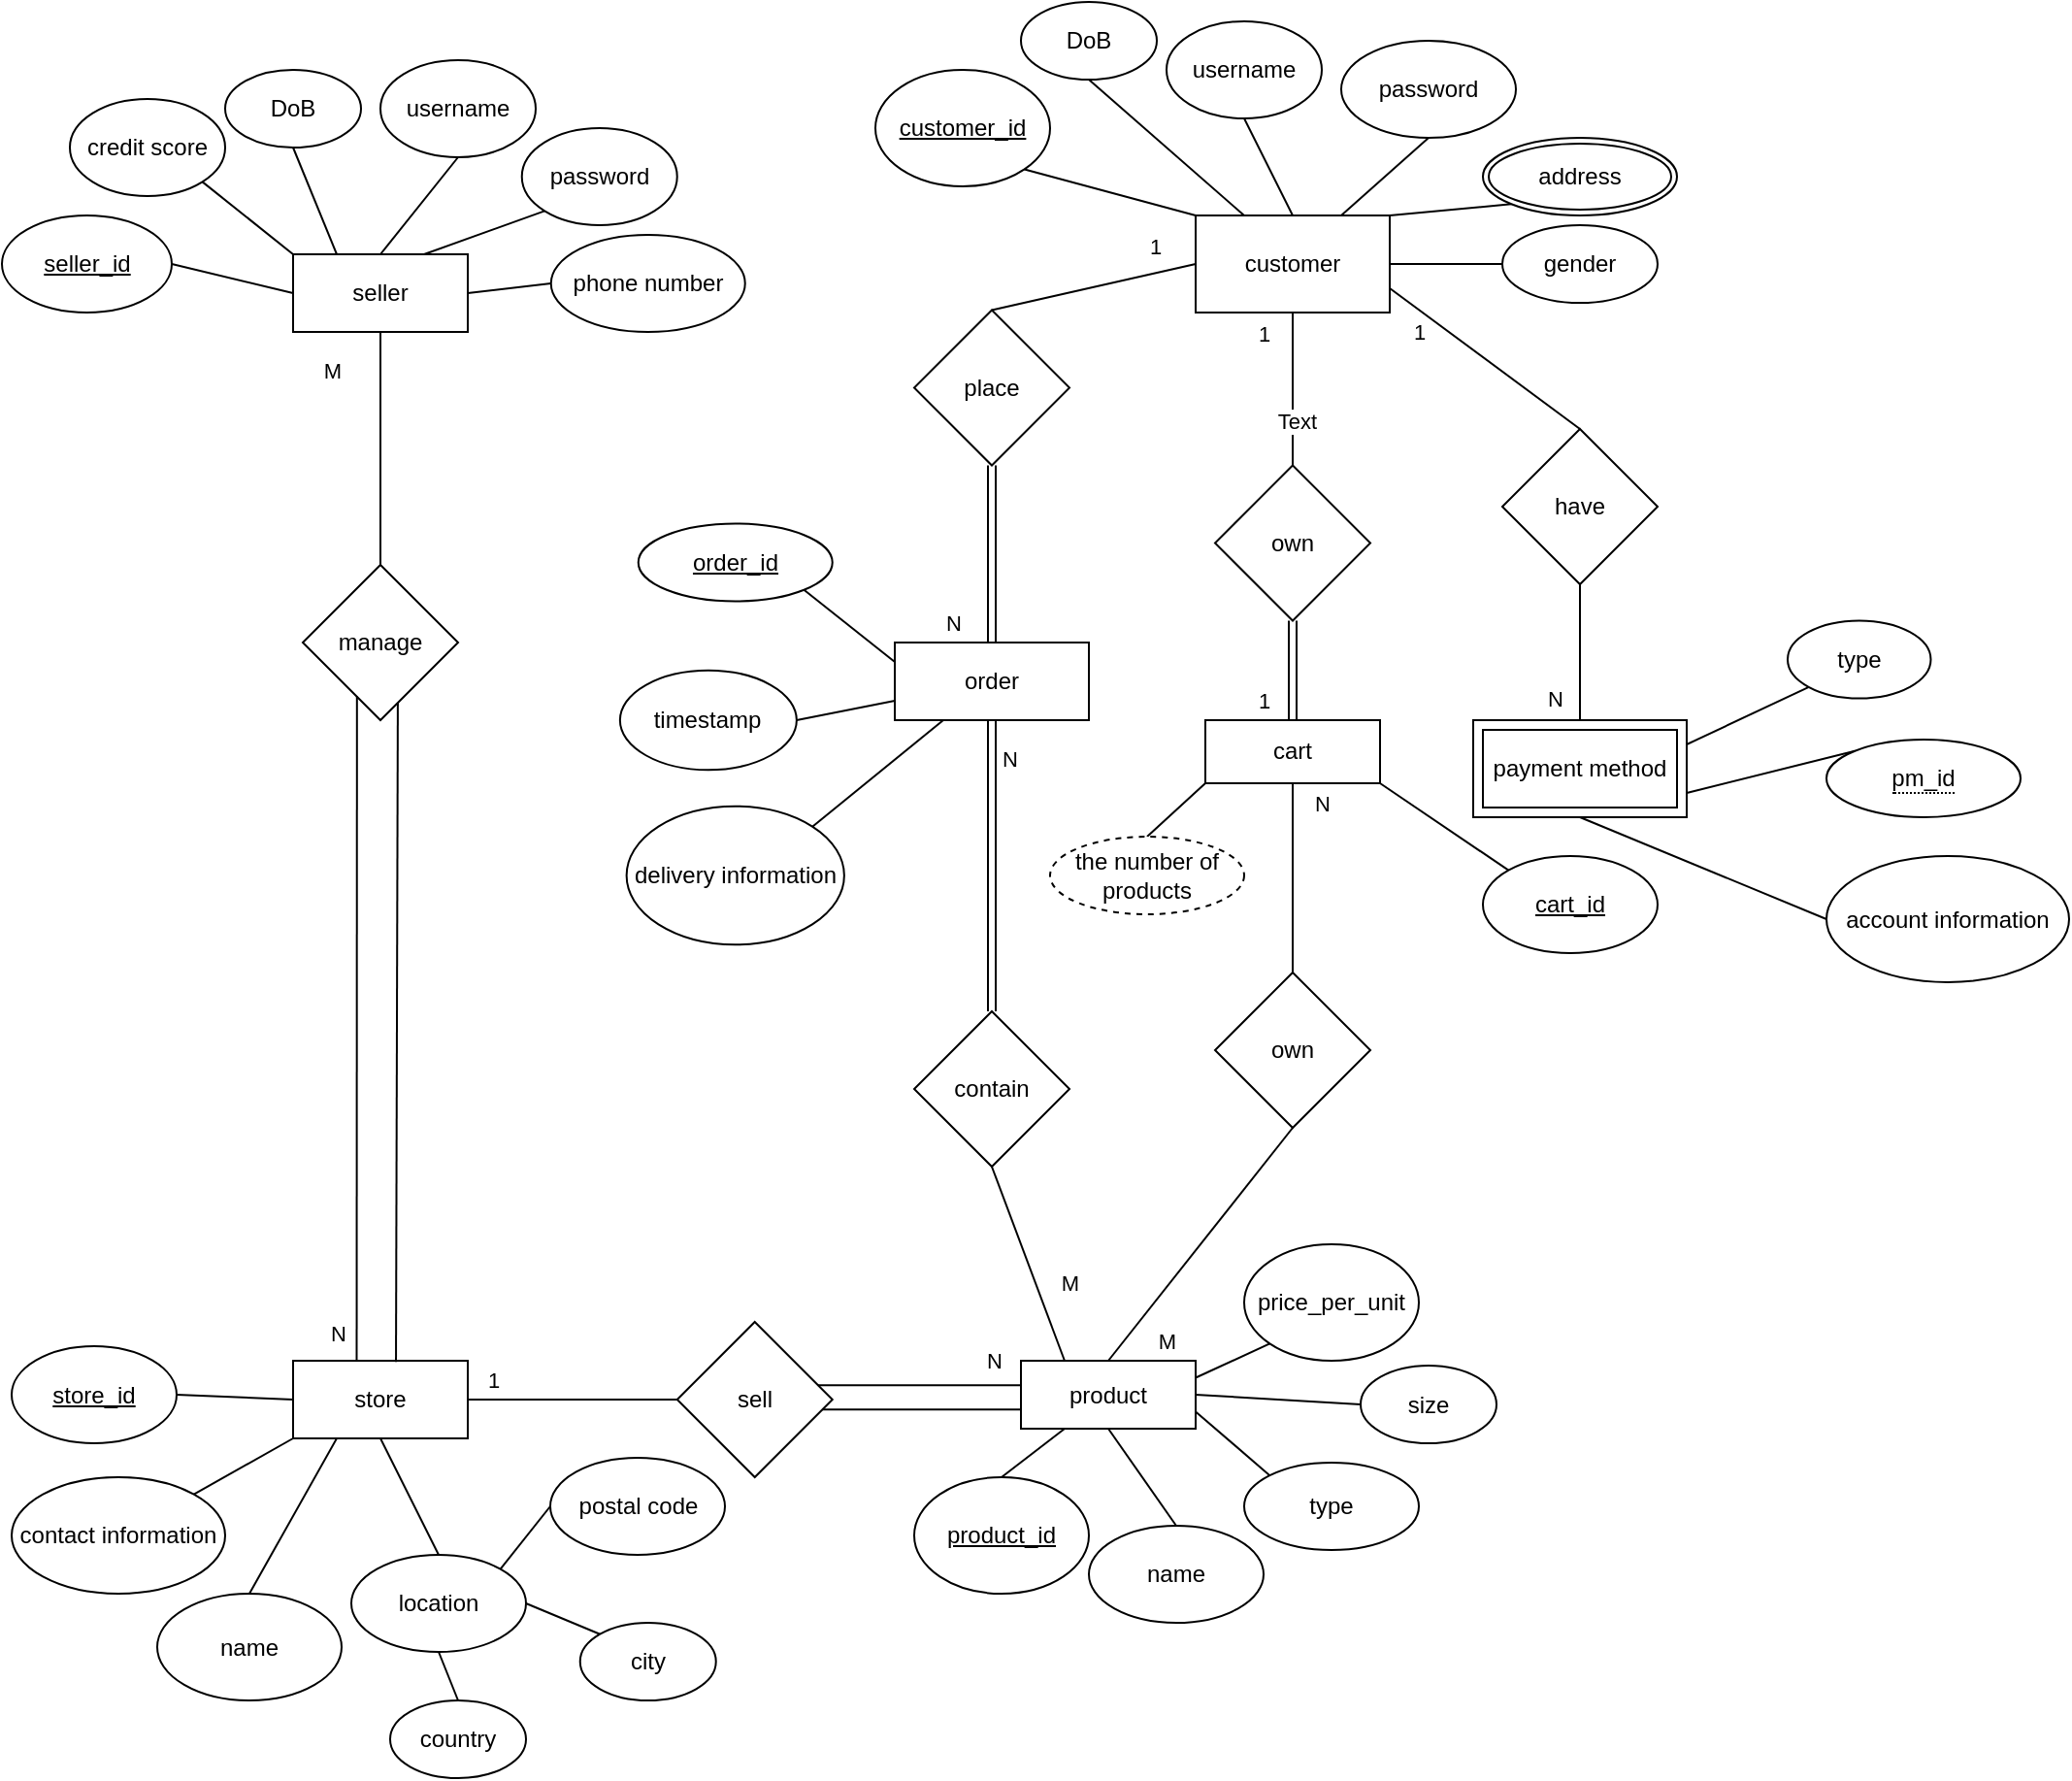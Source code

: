 <mxfile version="21.4.0" type="github">
  <diagram id="R2lEEEUBdFMjLlhIrx00" name="Page-1">
    <mxGraphModel dx="2899" dy="1126" grid="1" gridSize="10" guides="1" tooltips="1" connect="1" arrows="1" fold="1" page="1" pageScale="1" pageWidth="850" pageHeight="1100" math="0" shadow="0" extFonts="Permanent Marker^https://fonts.googleapis.com/css?family=Permanent+Marker">
      <root>
        <mxCell id="0" />
        <mxCell id="1" parent="0" />
        <mxCell id="WJ2xPbu4sK1mDt2JDDbc-1" value="seller" style="rounded=0;whiteSpace=wrap;html=1;" parent="1" vertex="1">
          <mxGeometry x="-180" y="170" width="90" height="40" as="geometry" />
        </mxCell>
        <mxCell id="WJ2xPbu4sK1mDt2JDDbc-2" value="username" style="ellipse;whiteSpace=wrap;html=1;" parent="1" vertex="1">
          <mxGeometry x="-135" y="70" width="80" height="50" as="geometry" />
        </mxCell>
        <mxCell id="WJ2xPbu4sK1mDt2JDDbc-3" value="password" style="ellipse;whiteSpace=wrap;html=1;" parent="1" vertex="1">
          <mxGeometry x="-62.13" y="105" width="80" height="50" as="geometry" />
        </mxCell>
        <mxCell id="WJ2xPbu4sK1mDt2JDDbc-4" value="DoB" style="ellipse;whiteSpace=wrap;html=1;" parent="1" vertex="1">
          <mxGeometry x="-215" y="75" width="70" height="40" as="geometry" />
        </mxCell>
        <mxCell id="WJ2xPbu4sK1mDt2JDDbc-5" value="phone number" style="ellipse;whiteSpace=wrap;html=1;" parent="1" vertex="1">
          <mxGeometry x="-47.13" y="160" width="100" height="50" as="geometry" />
        </mxCell>
        <mxCell id="WJ2xPbu4sK1mDt2JDDbc-6" value="credit score" style="ellipse;whiteSpace=wrap;html=1;" parent="1" vertex="1">
          <mxGeometry x="-295" y="90" width="80" height="50" as="geometry" />
        </mxCell>
        <mxCell id="WJ2xPbu4sK1mDt2JDDbc-7" value="store" style="rounded=0;whiteSpace=wrap;html=1;" parent="1" vertex="1">
          <mxGeometry x="-180" y="740" width="90" height="40" as="geometry" />
        </mxCell>
        <mxCell id="WJ2xPbu4sK1mDt2JDDbc-8" value="&lt;u&gt;store_id&lt;/u&gt;" style="ellipse;whiteSpace=wrap;html=1;" parent="1" vertex="1">
          <mxGeometry x="-325" y="732.5" width="85" height="50" as="geometry" />
        </mxCell>
        <mxCell id="WJ2xPbu4sK1mDt2JDDbc-9" value="name" style="ellipse;whiteSpace=wrap;html=1;" parent="1" vertex="1">
          <mxGeometry x="-250" y="860" width="95" height="55" as="geometry" />
        </mxCell>
        <mxCell id="WJ2xPbu4sK1mDt2JDDbc-10" value="location" style="ellipse;whiteSpace=wrap;html=1;" parent="1" vertex="1">
          <mxGeometry x="-150" y="840" width="90" height="50" as="geometry" />
        </mxCell>
        <mxCell id="WJ2xPbu4sK1mDt2JDDbc-11" value="contact information" style="ellipse;whiteSpace=wrap;html=1;" parent="1" vertex="1">
          <mxGeometry x="-325" y="800" width="110" height="60" as="geometry" />
        </mxCell>
        <mxCell id="WJ2xPbu4sK1mDt2JDDbc-12" value="&lt;u&gt;seller_id&lt;/u&gt;" style="ellipse;whiteSpace=wrap;html=1;" parent="1" vertex="1">
          <mxGeometry x="-330" y="150" width="87.5" height="50" as="geometry" />
        </mxCell>
        <mxCell id="WJ2xPbu4sK1mDt2JDDbc-13" value="country" style="ellipse;whiteSpace=wrap;html=1;" parent="1" vertex="1">
          <mxGeometry x="-130" y="915" width="70" height="40" as="geometry" />
        </mxCell>
        <mxCell id="WJ2xPbu4sK1mDt2JDDbc-14" value="city" style="ellipse;whiteSpace=wrap;html=1;" parent="1" vertex="1">
          <mxGeometry x="-32.13" y="875" width="70" height="40" as="geometry" />
        </mxCell>
        <mxCell id="WJ2xPbu4sK1mDt2JDDbc-15" value="postal code" style="ellipse;whiteSpace=wrap;html=1;" parent="1" vertex="1">
          <mxGeometry x="-47.5" y="790" width="90" height="50" as="geometry" />
        </mxCell>
        <mxCell id="WJ2xPbu4sK1mDt2JDDbc-19" value="customer" style="rounded=0;whiteSpace=wrap;html=1;" parent="1" vertex="1">
          <mxGeometry x="285" y="150" width="100" height="50" as="geometry" />
        </mxCell>
        <mxCell id="WJ2xPbu4sK1mDt2JDDbc-20" value="&lt;u&gt;customer_id&lt;/u&gt;" style="ellipse;whiteSpace=wrap;html=1;" parent="1" vertex="1">
          <mxGeometry x="120" y="75" width="90" height="60" as="geometry" />
        </mxCell>
        <mxCell id="WJ2xPbu4sK1mDt2JDDbc-21" value="username" style="ellipse;whiteSpace=wrap;html=1;" parent="1" vertex="1">
          <mxGeometry x="270" y="50" width="80" height="50" as="geometry" />
        </mxCell>
        <mxCell id="WJ2xPbu4sK1mDt2JDDbc-22" value="password" style="ellipse;whiteSpace=wrap;html=1;" parent="1" vertex="1">
          <mxGeometry x="360" y="60" width="90" height="50" as="geometry" />
        </mxCell>
        <mxCell id="WJ2xPbu4sK1mDt2JDDbc-23" value="DoB" style="ellipse;whiteSpace=wrap;html=1;" parent="1" vertex="1">
          <mxGeometry x="195" y="40" width="70" height="40" as="geometry" />
        </mxCell>
        <mxCell id="WJ2xPbu4sK1mDt2JDDbc-24" value="gender" style="ellipse;whiteSpace=wrap;html=1;" parent="1" vertex="1">
          <mxGeometry x="443" y="155" width="80" height="40" as="geometry" />
        </mxCell>
        <mxCell id="WJ2xPbu4sK1mDt2JDDbc-26" value="product" style="rounded=0;whiteSpace=wrap;html=1;" parent="1" vertex="1">
          <mxGeometry x="195" y="740" width="90" height="35" as="geometry" />
        </mxCell>
        <mxCell id="WJ2xPbu4sK1mDt2JDDbc-27" value="&lt;u&gt;product_id&lt;/u&gt;" style="ellipse;whiteSpace=wrap;html=1;" parent="1" vertex="1">
          <mxGeometry x="140" y="800" width="90" height="60" as="geometry" />
        </mxCell>
        <mxCell id="WJ2xPbu4sK1mDt2JDDbc-28" value="name" style="ellipse;whiteSpace=wrap;html=1;" parent="1" vertex="1">
          <mxGeometry x="230" y="825" width="90" height="50" as="geometry" />
        </mxCell>
        <mxCell id="WJ2xPbu4sK1mDt2JDDbc-29" value="type" style="ellipse;whiteSpace=wrap;html=1;" parent="1" vertex="1">
          <mxGeometry x="310" y="792.5" width="90" height="45" as="geometry" />
        </mxCell>
        <mxCell id="WJ2xPbu4sK1mDt2JDDbc-30" value="size" style="ellipse;whiteSpace=wrap;html=1;" parent="1" vertex="1">
          <mxGeometry x="370" y="742.5" width="70" height="40" as="geometry" />
        </mxCell>
        <mxCell id="WJ2xPbu4sK1mDt2JDDbc-31" value="price_per_unit" style="ellipse;whiteSpace=wrap;html=1;" parent="1" vertex="1">
          <mxGeometry x="310" y="680" width="90" height="60" as="geometry" />
        </mxCell>
        <mxCell id="WJ2xPbu4sK1mDt2JDDbc-42" value="&lt;u&gt;cart_id&lt;/u&gt;" style="ellipse;whiteSpace=wrap;html=1;" parent="1" vertex="1">
          <mxGeometry x="433" y="480" width="90" height="50" as="geometry" />
        </mxCell>
        <mxCell id="WJ2xPbu4sK1mDt2JDDbc-50" value="" style="endArrow=none;html=1;rounded=0;entryX=0.5;entryY=1;entryDx=0;entryDy=0;" parent="1" target="WJ2xPbu4sK1mDt2JDDbc-1" edge="1">
          <mxGeometry width="50" height="50" relative="1" as="geometry">
            <mxPoint x="-135" y="330" as="sourcePoint" />
            <mxPoint x="-166" y="320" as="targetPoint" />
          </mxGeometry>
        </mxCell>
        <mxCell id="Rnro6K66ilcg0kyg5tMl-10" value="M" style="edgeLabel;html=1;align=center;verticalAlign=middle;resizable=0;points=[];" parent="WJ2xPbu4sK1mDt2JDDbc-50" vertex="1" connectable="0">
          <mxGeometry x="0.667" y="-3" relative="1" as="geometry">
            <mxPoint x="-28" as="offset" />
          </mxGeometry>
        </mxCell>
        <mxCell id="WJ2xPbu4sK1mDt2JDDbc-51" value="manage" style="rhombus;whiteSpace=wrap;html=1;" parent="1" vertex="1">
          <mxGeometry x="-175" y="330" width="80" height="80" as="geometry" />
        </mxCell>
        <mxCell id="WJ2xPbu4sK1mDt2JDDbc-52" value="" style="endArrow=none;html=1;rounded=0;exitX=0.364;exitY=-0.009;exitDx=0;exitDy=0;exitPerimeter=0;entryX=0.349;entryY=0.847;entryDx=0;entryDy=0;entryPerimeter=0;" parent="1" source="WJ2xPbu4sK1mDt2JDDbc-7" target="WJ2xPbu4sK1mDt2JDDbc-51" edge="1">
          <mxGeometry width="50" height="50" relative="1" as="geometry">
            <mxPoint x="-147.29" y="756.08" as="sourcePoint" />
            <mxPoint x="-147" y="400" as="targetPoint" />
          </mxGeometry>
        </mxCell>
        <mxCell id="WJ2xPbu4sK1mDt2JDDbc-55" value="N" style="edgeLabel;html=1;align=center;verticalAlign=middle;resizable=0;points=[];" parent="WJ2xPbu4sK1mDt2JDDbc-52" vertex="1" connectable="0">
          <mxGeometry x="-0.367" y="-1" relative="1" as="geometry">
            <mxPoint x="-11" y="94" as="offset" />
          </mxGeometry>
        </mxCell>
        <mxCell id="WJ2xPbu4sK1mDt2JDDbc-53" value="" style="endArrow=none;html=1;rounded=0;entryX=0.612;entryY=0.888;entryDx=0;entryDy=0;entryPerimeter=0;exitX=0.589;exitY=0.017;exitDx=0;exitDy=0;exitPerimeter=0;" parent="1" source="WJ2xPbu4sK1mDt2JDDbc-7" target="WJ2xPbu4sK1mDt2JDDbc-51" edge="1">
          <mxGeometry width="50" height="50" relative="1" as="geometry">
            <mxPoint x="160" y="730" as="sourcePoint" />
            <mxPoint x="210" y="680" as="targetPoint" />
          </mxGeometry>
        </mxCell>
        <mxCell id="WJ2xPbu4sK1mDt2JDDbc-57" value="sell" style="rhombus;whiteSpace=wrap;html=1;" parent="1" vertex="1">
          <mxGeometry x="17.87" y="720" width="80" height="80" as="geometry" />
        </mxCell>
        <mxCell id="WJ2xPbu4sK1mDt2JDDbc-59" value="" style="endArrow=none;html=1;rounded=0;entryX=0;entryY=0.5;entryDx=0;entryDy=0;exitX=1;exitY=0.5;exitDx=0;exitDy=0;" parent="1" source="WJ2xPbu4sK1mDt2JDDbc-7" target="WJ2xPbu4sK1mDt2JDDbc-57" edge="1">
          <mxGeometry width="50" height="50" relative="1" as="geometry">
            <mxPoint x="220" y="830" as="sourcePoint" />
            <mxPoint x="300" y="840" as="targetPoint" />
            <Array as="points" />
          </mxGeometry>
        </mxCell>
        <mxCell id="WJ2xPbu4sK1mDt2JDDbc-64" value="1" style="edgeLabel;html=1;align=center;verticalAlign=middle;resizable=0;points=[];" parent="WJ2xPbu4sK1mDt2JDDbc-59" vertex="1" connectable="0">
          <mxGeometry x="-0.784" y="-2" relative="1" as="geometry">
            <mxPoint x="1" y="-12" as="offset" />
          </mxGeometry>
        </mxCell>
        <mxCell id="WQUV_jJRk9BVvkySr6AF-2" value="place" style="rhombus;whiteSpace=wrap;html=1;" parent="1" vertex="1">
          <mxGeometry x="140" y="198.75" width="80" height="80" as="geometry" />
        </mxCell>
        <mxCell id="WQUV_jJRk9BVvkySr6AF-5" value="" style="endArrow=none;html=1;rounded=0;entryX=0;entryY=0.5;entryDx=0;entryDy=0;exitX=0.5;exitY=0;exitDx=0;exitDy=0;" parent="1" source="WQUV_jJRk9BVvkySr6AF-2" target="WJ2xPbu4sK1mDt2JDDbc-19" edge="1">
          <mxGeometry width="50" height="50" relative="1" as="geometry">
            <mxPoint x="95" y="260" as="sourcePoint" />
            <mxPoint x="145" y="210" as="targetPoint" />
          </mxGeometry>
        </mxCell>
        <mxCell id="WQUV_jJRk9BVvkySr6AF-8" value="1" style="edgeLabel;html=1;align=center;verticalAlign=middle;resizable=0;points=[];" parent="WQUV_jJRk9BVvkySr6AF-5" vertex="1" connectable="0">
          <mxGeometry x="0.76" y="-1" relative="1" as="geometry">
            <mxPoint x="-9" y="-13" as="offset" />
          </mxGeometry>
        </mxCell>
        <mxCell id="WQUV_jJRk9BVvkySr6AF-12" value="contain" style="rhombus;whiteSpace=wrap;html=1;" parent="1" vertex="1">
          <mxGeometry x="140" y="560" width="80" height="80" as="geometry" />
        </mxCell>
        <mxCell id="WQUV_jJRk9BVvkySr6AF-13" value="" style="endArrow=none;html=1;rounded=0;exitX=0.5;exitY=0;exitDx=0;exitDy=0;entryX=0.5;entryY=1;entryDx=0;entryDy=0;shape=link;" parent="1" source="WQUV_jJRk9BVvkySr6AF-12" target="Rnro6K66ilcg0kyg5tMl-9" edge="1">
          <mxGeometry width="50" height="50" relative="1" as="geometry">
            <mxPoint x="500" y="520" as="sourcePoint" />
            <mxPoint x="95" y="410" as="targetPoint" />
          </mxGeometry>
        </mxCell>
        <mxCell id="Rnro6K66ilcg0kyg5tMl-12" value="N" style="edgeLabel;html=1;align=center;verticalAlign=middle;resizable=0;points=[];" parent="WQUV_jJRk9BVvkySr6AF-13" vertex="1" connectable="0">
          <mxGeometry x="0.526" y="3" relative="1" as="geometry">
            <mxPoint x="12" y="-16" as="offset" />
          </mxGeometry>
        </mxCell>
        <mxCell id="WQUV_jJRk9BVvkySr6AF-15" value="" style="endArrow=none;html=1;rounded=0;exitX=0.25;exitY=0;exitDx=0;exitDy=0;entryX=0.5;entryY=1;entryDx=0;entryDy=0;" parent="1" source="WJ2xPbu4sK1mDt2JDDbc-26" target="WQUV_jJRk9BVvkySr6AF-12" edge="1">
          <mxGeometry width="50" height="50" relative="1" as="geometry">
            <mxPoint x="590" y="730" as="sourcePoint" />
            <mxPoint x="610" y="600" as="targetPoint" />
          </mxGeometry>
        </mxCell>
        <mxCell id="WQUV_jJRk9BVvkySr6AF-20" value="M" style="edgeLabel;html=1;align=center;verticalAlign=middle;resizable=0;points=[];" parent="WQUV_jJRk9BVvkySr6AF-15" vertex="1" connectable="0">
          <mxGeometry x="-0.18" y="1" relative="1" as="geometry">
            <mxPoint x="19" y="1" as="offset" />
          </mxGeometry>
        </mxCell>
        <mxCell id="WQUV_jJRk9BVvkySr6AF-21" value="" style="endArrow=none;html=1;rounded=0;entryX=0.002;entryY=0.36;entryDx=0;entryDy=0;entryPerimeter=0;exitX=0.907;exitY=0.408;exitDx=0;exitDy=0;exitPerimeter=0;" parent="1" source="WJ2xPbu4sK1mDt2JDDbc-57" target="WJ2xPbu4sK1mDt2JDDbc-26" edge="1">
          <mxGeometry width="50" height="50" relative="1" as="geometry">
            <mxPoint x="80" y="810" as="sourcePoint" />
            <mxPoint x="130" y="760" as="targetPoint" />
          </mxGeometry>
        </mxCell>
        <mxCell id="WQUV_jJRk9BVvkySr6AF-25" value="N" style="edgeLabel;html=1;align=center;verticalAlign=middle;resizable=0;points=[];" parent="WQUV_jJRk9BVvkySr6AF-21" vertex="1" connectable="0">
          <mxGeometry x="0.249" y="-1" relative="1" as="geometry">
            <mxPoint x="25" y="-14" as="offset" />
          </mxGeometry>
        </mxCell>
        <mxCell id="WQUV_jJRk9BVvkySr6AF-22" value="" style="endArrow=none;html=1;rounded=0;exitX=0.933;exitY=0.564;exitDx=0;exitDy=0;exitPerimeter=0;entryX=0;entryY=0.718;entryDx=0;entryDy=0;entryPerimeter=0;" parent="1" source="WJ2xPbu4sK1mDt2JDDbc-57" target="WJ2xPbu4sK1mDt2JDDbc-26" edge="1">
          <mxGeometry width="50" height="50" relative="1" as="geometry">
            <mxPoint x="95" y="815" as="sourcePoint" />
            <mxPoint x="145" y="765" as="targetPoint" />
          </mxGeometry>
        </mxCell>
        <mxCell id="WQUV_jJRk9BVvkySr6AF-27" value="cart" style="rounded=0;whiteSpace=wrap;html=1;" parent="1" vertex="1">
          <mxGeometry x="290" y="410" width="90" height="32.5" as="geometry" />
        </mxCell>
        <mxCell id="WQUV_jJRk9BVvkySr6AF-29" value="timestamp" style="ellipse;whiteSpace=wrap;html=1;" parent="1" vertex="1">
          <mxGeometry x="-11.57" y="384.38" width="91" height="51.25" as="geometry" />
        </mxCell>
        <mxCell id="WQUV_jJRk9BVvkySr6AF-30" value="delivery information" style="ellipse;whiteSpace=wrap;html=1;" parent="1" vertex="1">
          <mxGeometry x="-8.19" y="454.38" width="112.13" height="71.25" as="geometry" />
        </mxCell>
        <mxCell id="Rnro6K66ilcg0kyg5tMl-7" style="rounded=0;orthogonalLoop=1;jettySize=auto;html=1;exitX=0;exitY=0;exitDx=0;exitDy=0;entryX=1;entryY=0.75;entryDx=0;entryDy=0;endArrow=none;endFill=0;" parent="1" source="Rnro6K66ilcg0kyg5tMl-14" target="Rnro6K66ilcg0kyg5tMl-4" edge="1">
          <mxGeometry relative="1" as="geometry">
            <mxPoint x="670" y="415" as="sourcePoint" />
          </mxGeometry>
        </mxCell>
        <mxCell id="Rnro6K66ilcg0kyg5tMl-6" style="rounded=0;orthogonalLoop=1;jettySize=auto;html=1;exitX=0;exitY=1;exitDx=0;exitDy=0;entryX=1;entryY=0.25;entryDx=0;entryDy=0;endArrow=none;endFill=0;" parent="1" source="WQUV_jJRk9BVvkySr6AF-33" target="Rnro6K66ilcg0kyg5tMl-4" edge="1">
          <mxGeometry relative="1" as="geometry" />
        </mxCell>
        <mxCell id="WQUV_jJRk9BVvkySr6AF-33" value="type" style="ellipse;whiteSpace=wrap;html=1;" parent="1" vertex="1">
          <mxGeometry x="590" y="358.75" width="73.75" height="40" as="geometry" />
        </mxCell>
        <mxCell id="Rnro6K66ilcg0kyg5tMl-8" style="rounded=0;orthogonalLoop=1;jettySize=auto;html=1;exitX=0;exitY=0.5;exitDx=0;exitDy=0;entryX=0.5;entryY=1;entryDx=0;entryDy=0;endArrow=none;endFill=0;" parent="1" source="WQUV_jJRk9BVvkySr6AF-34" target="Rnro6K66ilcg0kyg5tMl-4" edge="1">
          <mxGeometry relative="1" as="geometry" />
        </mxCell>
        <mxCell id="WQUV_jJRk9BVvkySr6AF-34" value="account information" style="ellipse;whiteSpace=wrap;html=1;" parent="1" vertex="1">
          <mxGeometry x="610" y="480" width="125" height="65" as="geometry" />
        </mxCell>
        <mxCell id="MVyrkAY_kRSAaZsqwKwr-5" style="edgeStyle=orthogonalEdgeStyle;rounded=0;orthogonalLoop=1;jettySize=auto;html=1;exitX=0.5;exitY=1;exitDx=0;exitDy=0;shape=link;" parent="1" source="WQUV_jJRk9BVvkySr6AF-35" target="WQUV_jJRk9BVvkySr6AF-27" edge="1">
          <mxGeometry relative="1" as="geometry" />
        </mxCell>
        <mxCell id="2hrfLFCoEDsDU2kJACRg-3" value="1" style="edgeLabel;html=1;align=center;verticalAlign=middle;resizable=0;points=[];" vertex="1" connectable="0" parent="MVyrkAY_kRSAaZsqwKwr-5">
          <mxGeometry x="0.466" y="2" relative="1" as="geometry">
            <mxPoint x="-17" y="3" as="offset" />
          </mxGeometry>
        </mxCell>
        <mxCell id="WQUV_jJRk9BVvkySr6AF-35" value="own" style="rhombus;whiteSpace=wrap;html=1;" parent="1" vertex="1">
          <mxGeometry x="295" y="278.75" width="80" height="80" as="geometry" />
        </mxCell>
        <mxCell id="WQUV_jJRk9BVvkySr6AF-36" value="" style="endArrow=none;html=1;rounded=0;entryX=0.5;entryY=1;entryDx=0;entryDy=0;exitX=0.5;exitY=0;exitDx=0;exitDy=0;" parent="1" source="WQUV_jJRk9BVvkySr6AF-35" target="WJ2xPbu4sK1mDt2JDDbc-19" edge="1">
          <mxGeometry width="50" height="50" relative="1" as="geometry">
            <mxPoint x="200" y="320" as="sourcePoint" />
            <mxPoint x="250" y="270" as="targetPoint" />
          </mxGeometry>
        </mxCell>
        <mxCell id="WQUV_jJRk9BVvkySr6AF-40" value="1&lt;br&gt;" style="edgeLabel;html=1;align=center;verticalAlign=middle;resizable=0;points=[];" parent="WQUV_jJRk9BVvkySr6AF-36" vertex="1" connectable="0">
          <mxGeometry x="0.358" relative="1" as="geometry">
            <mxPoint x="-15" y="-15" as="offset" />
          </mxGeometry>
        </mxCell>
        <mxCell id="2hrfLFCoEDsDU2kJACRg-1" value="Text" style="edgeLabel;html=1;align=center;verticalAlign=middle;resizable=0;points=[];" vertex="1" connectable="0" parent="WQUV_jJRk9BVvkySr6AF-36">
          <mxGeometry x="-0.422" y="-2" relative="1" as="geometry">
            <mxPoint as="offset" />
          </mxGeometry>
        </mxCell>
        <mxCell id="WQUV_jJRk9BVvkySr6AF-44" value="own" style="rhombus;whiteSpace=wrap;html=1;" parent="1" vertex="1">
          <mxGeometry x="295" y="540" width="80" height="80" as="geometry" />
        </mxCell>
        <mxCell id="WQUV_jJRk9BVvkySr6AF-45" value="" style="endArrow=none;html=1;rounded=0;entryX=0.5;entryY=1;entryDx=0;entryDy=0;exitX=0.5;exitY=0;exitDx=0;exitDy=0;" parent="1" source="WQUV_jJRk9BVvkySr6AF-44" target="WQUV_jJRk9BVvkySr6AF-27" edge="1">
          <mxGeometry width="50" height="50" relative="1" as="geometry">
            <mxPoint x="405" y="549.75" as="sourcePoint" />
            <mxPoint x="405" y="431" as="targetPoint" />
          </mxGeometry>
        </mxCell>
        <mxCell id="WQUV_jJRk9BVvkySr6AF-48" value="N" style="edgeLabel;html=1;align=center;verticalAlign=middle;resizable=0;points=[];" parent="WQUV_jJRk9BVvkySr6AF-45" vertex="1" connectable="0">
          <mxGeometry x="-0.389" relative="1" as="geometry">
            <mxPoint x="15" y="-57" as="offset" />
          </mxGeometry>
        </mxCell>
        <mxCell id="WQUV_jJRk9BVvkySr6AF-46" value="" style="endArrow=none;html=1;rounded=0;entryX=0.5;entryY=1;entryDx=0;entryDy=0;exitX=0.5;exitY=0;exitDx=0;exitDy=0;" parent="1" source="WJ2xPbu4sK1mDt2JDDbc-26" target="WQUV_jJRk9BVvkySr6AF-44" edge="1">
          <mxGeometry width="50" height="50" relative="1" as="geometry">
            <mxPoint x="260" y="700" as="sourcePoint" />
            <mxPoint x="310" y="650" as="targetPoint" />
          </mxGeometry>
        </mxCell>
        <mxCell id="WQUV_jJRk9BVvkySr6AF-47" value="M" style="edgeLabel;html=1;align=center;verticalAlign=middle;resizable=0;points=[];" parent="WQUV_jJRk9BVvkySr6AF-46" vertex="1" connectable="0">
          <mxGeometry x="0.764" relative="1" as="geometry">
            <mxPoint x="-54" y="96" as="offset" />
          </mxGeometry>
        </mxCell>
        <mxCell id="MVyrkAY_kRSAaZsqwKwr-6" style="edgeStyle=orthogonalEdgeStyle;rounded=0;orthogonalLoop=1;jettySize=auto;html=1;exitX=0.5;exitY=1;exitDx=0;exitDy=0;entryX=0.5;entryY=0;entryDx=0;entryDy=0;endArrow=none;endFill=0;" parent="1" source="WQUV_jJRk9BVvkySr6AF-50" target="Rnro6K66ilcg0kyg5tMl-4" edge="1">
          <mxGeometry relative="1" as="geometry" />
        </mxCell>
        <mxCell id="2hrfLFCoEDsDU2kJACRg-4" value="N" style="edgeLabel;html=1;align=center;verticalAlign=middle;resizable=0;points=[];" vertex="1" connectable="0" parent="MVyrkAY_kRSAaZsqwKwr-6">
          <mxGeometry x="0.569" relative="1" as="geometry">
            <mxPoint x="-13" y="4" as="offset" />
          </mxGeometry>
        </mxCell>
        <mxCell id="WQUV_jJRk9BVvkySr6AF-50" value="have" style="rhombus;whiteSpace=wrap;html=1;" parent="1" vertex="1">
          <mxGeometry x="443" y="260" width="80" height="80" as="geometry" />
        </mxCell>
        <mxCell id="WQUV_jJRk9BVvkySr6AF-51" value="" style="endArrow=none;html=1;rounded=0;entryX=1;entryY=0.75;entryDx=0;entryDy=0;exitX=0.5;exitY=0;exitDx=0;exitDy=0;" parent="1" source="WQUV_jJRk9BVvkySr6AF-50" target="WJ2xPbu4sK1mDt2JDDbc-19" edge="1">
          <mxGeometry width="50" height="50" relative="1" as="geometry">
            <mxPoint x="360" y="290" as="sourcePoint" />
            <mxPoint x="410" y="240" as="targetPoint" />
          </mxGeometry>
        </mxCell>
        <mxCell id="WQUV_jJRk9BVvkySr6AF-55" value="1" style="edgeLabel;html=1;align=center;verticalAlign=middle;resizable=0;points=[];" parent="WQUV_jJRk9BVvkySr6AF-51" vertex="1" connectable="0">
          <mxGeometry x="0.794" relative="1" as="geometry">
            <mxPoint x="5" y="15" as="offset" />
          </mxGeometry>
        </mxCell>
        <mxCell id="WQUV_jJRk9BVvkySr6AF-67" value="" style="endArrow=none;html=1;rounded=0;entryX=0;entryY=1;entryDx=0;entryDy=0;exitX=0.5;exitY=0;exitDx=0;exitDy=0;" parent="1" source="Rnro6K66ilcg0kyg5tMl-3" target="WQUV_jJRk9BVvkySr6AF-27" edge="1">
          <mxGeometry width="50" height="50" relative="1" as="geometry">
            <mxPoint x="350" y="472.5" as="sourcePoint" />
            <mxPoint x="290" y="450" as="targetPoint" />
          </mxGeometry>
        </mxCell>
        <mxCell id="WQUV_jJRk9BVvkySr6AF-68" value="" style="endArrow=none;html=1;rounded=0;entryX=1;entryY=1;entryDx=0;entryDy=0;exitX=0;exitY=0;exitDx=0;exitDy=0;" parent="1" source="WJ2xPbu4sK1mDt2JDDbc-42" target="WQUV_jJRk9BVvkySr6AF-27" edge="1">
          <mxGeometry width="50" height="50" relative="1" as="geometry">
            <mxPoint x="370" y="500" as="sourcePoint" />
            <mxPoint x="420" y="450" as="targetPoint" />
          </mxGeometry>
        </mxCell>
        <mxCell id="WQUV_jJRk9BVvkySr6AF-70" value="" style="endArrow=none;html=1;rounded=0;entryX=0;entryY=0.5;entryDx=0;entryDy=0;exitX=1;exitY=0.5;exitDx=0;exitDy=0;" parent="1" source="WJ2xPbu4sK1mDt2JDDbc-19" target="WJ2xPbu4sK1mDt2JDDbc-24" edge="1">
          <mxGeometry width="50" height="50" relative="1" as="geometry">
            <mxPoint x="320" y="220" as="sourcePoint" />
            <mxPoint x="370" y="170" as="targetPoint" />
          </mxGeometry>
        </mxCell>
        <mxCell id="WQUV_jJRk9BVvkySr6AF-71" value="" style="endArrow=none;html=1;rounded=0;entryX=0;entryY=1;entryDx=0;entryDy=0;exitX=1;exitY=0;exitDx=0;exitDy=0;" parent="1" source="WJ2xPbu4sK1mDt2JDDbc-19" target="Rnro6K66ilcg0kyg5tMl-1" edge="1">
          <mxGeometry width="50" height="50" relative="1" as="geometry">
            <mxPoint x="300" y="160" as="sourcePoint" />
            <mxPoint x="411.716" y="94.142" as="targetPoint" />
          </mxGeometry>
        </mxCell>
        <mxCell id="WQUV_jJRk9BVvkySr6AF-72" value="" style="endArrow=none;html=1;rounded=0;entryX=0.5;entryY=1;entryDx=0;entryDy=0;exitX=0.75;exitY=0;exitDx=0;exitDy=0;" parent="1" source="WJ2xPbu4sK1mDt2JDDbc-19" target="WJ2xPbu4sK1mDt2JDDbc-22" edge="1">
          <mxGeometry width="50" height="50" relative="1" as="geometry">
            <mxPoint x="240" y="160" as="sourcePoint" />
            <mxPoint x="290" y="110" as="targetPoint" />
          </mxGeometry>
        </mxCell>
        <mxCell id="WQUV_jJRk9BVvkySr6AF-73" value="" style="endArrow=none;html=1;rounded=0;entryX=0.5;entryY=1;entryDx=0;entryDy=0;exitX=0.5;exitY=0;exitDx=0;exitDy=0;" parent="1" source="WJ2xPbu4sK1mDt2JDDbc-19" target="WJ2xPbu4sK1mDt2JDDbc-21" edge="1">
          <mxGeometry width="50" height="50" relative="1" as="geometry">
            <mxPoint x="210" y="160" as="sourcePoint" />
            <mxPoint x="260" y="110" as="targetPoint" />
          </mxGeometry>
        </mxCell>
        <mxCell id="WQUV_jJRk9BVvkySr6AF-74" value="" style="endArrow=none;html=1;rounded=0;entryX=0.5;entryY=1;entryDx=0;entryDy=0;exitX=0.25;exitY=0;exitDx=0;exitDy=0;" parent="1" source="WJ2xPbu4sK1mDt2JDDbc-19" target="WJ2xPbu4sK1mDt2JDDbc-23" edge="1">
          <mxGeometry width="50" height="50" relative="1" as="geometry">
            <mxPoint x="140" y="150" as="sourcePoint" />
            <mxPoint x="190" y="100" as="targetPoint" />
          </mxGeometry>
        </mxCell>
        <mxCell id="WQUV_jJRk9BVvkySr6AF-75" value="" style="endArrow=none;html=1;rounded=0;entryX=1;entryY=1;entryDx=0;entryDy=0;exitX=0;exitY=0;exitDx=0;exitDy=0;" parent="1" source="WJ2xPbu4sK1mDt2JDDbc-19" target="WJ2xPbu4sK1mDt2JDDbc-20" edge="1">
          <mxGeometry width="50" height="50" relative="1" as="geometry">
            <mxPoint x="100" y="190" as="sourcePoint" />
            <mxPoint x="150" y="140" as="targetPoint" />
          </mxGeometry>
        </mxCell>
        <mxCell id="WQUV_jJRk9BVvkySr6AF-76" value="" style="endArrow=none;html=1;rounded=0;entryX=0;entryY=0.5;entryDx=0;entryDy=0;exitX=1;exitY=0.5;exitDx=0;exitDy=0;" parent="1" source="WJ2xPbu4sK1mDt2JDDbc-1" target="WJ2xPbu4sK1mDt2JDDbc-5" edge="1">
          <mxGeometry width="50" height="50" relative="1" as="geometry">
            <mxPoint x="-70" y="210" as="sourcePoint" />
            <mxPoint x="-20" y="160" as="targetPoint" />
          </mxGeometry>
        </mxCell>
        <mxCell id="WQUV_jJRk9BVvkySr6AF-77" value="" style="endArrow=none;html=1;rounded=0;entryX=0;entryY=1;entryDx=0;entryDy=0;exitX=0.75;exitY=0;exitDx=0;exitDy=0;" parent="1" source="WJ2xPbu4sK1mDt2JDDbc-1" target="WJ2xPbu4sK1mDt2JDDbc-3" edge="1">
          <mxGeometry width="50" height="50" relative="1" as="geometry">
            <mxPoint x="-130" y="150" as="sourcePoint" />
            <mxPoint x="-80" y="100" as="targetPoint" />
          </mxGeometry>
        </mxCell>
        <mxCell id="WQUV_jJRk9BVvkySr6AF-78" value="" style="endArrow=none;html=1;rounded=0;entryX=0.5;entryY=1;entryDx=0;entryDy=0;exitX=0.5;exitY=0;exitDx=0;exitDy=0;" parent="1" source="WJ2xPbu4sK1mDt2JDDbc-1" target="WJ2xPbu4sK1mDt2JDDbc-2" edge="1">
          <mxGeometry width="50" height="50" relative="1" as="geometry">
            <mxPoint x="-160" y="160" as="sourcePoint" />
            <mxPoint x="-110" y="110" as="targetPoint" />
          </mxGeometry>
        </mxCell>
        <mxCell id="WQUV_jJRk9BVvkySr6AF-79" value="" style="endArrow=none;html=1;rounded=0;entryX=0.5;entryY=1;entryDx=0;entryDy=0;exitX=0.25;exitY=0;exitDx=0;exitDy=0;" parent="1" source="WJ2xPbu4sK1mDt2JDDbc-1" target="WJ2xPbu4sK1mDt2JDDbc-4" edge="1">
          <mxGeometry width="50" height="50" relative="1" as="geometry">
            <mxPoint x="-210" y="160" as="sourcePoint" />
            <mxPoint x="-160" y="110" as="targetPoint" />
          </mxGeometry>
        </mxCell>
        <mxCell id="WQUV_jJRk9BVvkySr6AF-80" value="" style="endArrow=none;html=1;rounded=0;entryX=1;entryY=1;entryDx=0;entryDy=0;exitX=0;exitY=0;exitDx=0;exitDy=0;" parent="1" source="WJ2xPbu4sK1mDt2JDDbc-1" target="WJ2xPbu4sK1mDt2JDDbc-6" edge="1">
          <mxGeometry width="50" height="50" relative="1" as="geometry">
            <mxPoint x="-250" y="230" as="sourcePoint" />
            <mxPoint x="-200" y="180" as="targetPoint" />
          </mxGeometry>
        </mxCell>
        <mxCell id="WQUV_jJRk9BVvkySr6AF-81" value="" style="endArrow=none;html=1;rounded=0;entryX=0;entryY=0.5;entryDx=0;entryDy=0;exitX=1;exitY=0.5;exitDx=0;exitDy=0;" parent="1" source="WJ2xPbu4sK1mDt2JDDbc-12" target="WJ2xPbu4sK1mDt2JDDbc-1" edge="1">
          <mxGeometry width="50" height="50" relative="1" as="geometry">
            <mxPoint x="-280" y="280" as="sourcePoint" />
            <mxPoint x="-230" y="230" as="targetPoint" />
          </mxGeometry>
        </mxCell>
        <mxCell id="WQUV_jJRk9BVvkySr6AF-82" value="" style="endArrow=none;html=1;rounded=0;entryX=0;entryY=0.5;entryDx=0;entryDy=0;exitX=1;exitY=0.5;exitDx=0;exitDy=0;" parent="1" source="WJ2xPbu4sK1mDt2JDDbc-8" target="WJ2xPbu4sK1mDt2JDDbc-7" edge="1">
          <mxGeometry width="50" height="50" relative="1" as="geometry">
            <mxPoint x="-270" y="830" as="sourcePoint" />
            <mxPoint x="-220" y="780" as="targetPoint" />
          </mxGeometry>
        </mxCell>
        <mxCell id="WQUV_jJRk9BVvkySr6AF-83" value="" style="endArrow=none;html=1;rounded=0;entryX=0;entryY=1;entryDx=0;entryDy=0;exitX=1;exitY=0;exitDx=0;exitDy=0;" parent="1" source="WJ2xPbu4sK1mDt2JDDbc-11" target="WJ2xPbu4sK1mDt2JDDbc-7" edge="1">
          <mxGeometry width="50" height="50" relative="1" as="geometry">
            <mxPoint x="-220" y="850" as="sourcePoint" />
            <mxPoint x="-170" y="800" as="targetPoint" />
          </mxGeometry>
        </mxCell>
        <mxCell id="WQUV_jJRk9BVvkySr6AF-84" value="" style="endArrow=none;html=1;rounded=0;entryX=0.25;entryY=1;entryDx=0;entryDy=0;exitX=0.5;exitY=0;exitDx=0;exitDy=0;" parent="1" source="WJ2xPbu4sK1mDt2JDDbc-9" target="WJ2xPbu4sK1mDt2JDDbc-7" edge="1">
          <mxGeometry width="50" height="50" relative="1" as="geometry">
            <mxPoint x="-210" y="870" as="sourcePoint" />
            <mxPoint x="-190" y="830" as="targetPoint" />
          </mxGeometry>
        </mxCell>
        <mxCell id="WQUV_jJRk9BVvkySr6AF-85" value="" style="endArrow=none;html=1;rounded=0;entryX=0.5;entryY=1;entryDx=0;entryDy=0;exitX=0.5;exitY=0;exitDx=0;exitDy=0;" parent="1" source="WJ2xPbu4sK1mDt2JDDbc-10" target="WJ2xPbu4sK1mDt2JDDbc-7" edge="1">
          <mxGeometry width="50" height="50" relative="1" as="geometry">
            <mxPoint x="-190" y="880" as="sourcePoint" />
            <mxPoint x="-140" y="830" as="targetPoint" />
          </mxGeometry>
        </mxCell>
        <mxCell id="WQUV_jJRk9BVvkySr6AF-86" value="" style="endArrow=none;html=1;rounded=0;entryX=0;entryY=0.5;entryDx=0;entryDy=0;exitX=1;exitY=0;exitDx=0;exitDy=0;" parent="1" source="WJ2xPbu4sK1mDt2JDDbc-10" target="WJ2xPbu4sK1mDt2JDDbc-15" edge="1">
          <mxGeometry width="50" height="50" relative="1" as="geometry">
            <mxPoint x="-80" y="840" as="sourcePoint" />
            <mxPoint x="-30" y="790" as="targetPoint" />
          </mxGeometry>
        </mxCell>
        <mxCell id="WQUV_jJRk9BVvkySr6AF-87" value="" style="endArrow=none;html=1;rounded=0;entryX=0;entryY=0;entryDx=0;entryDy=0;exitX=1;exitY=0.5;exitDx=0;exitDy=0;" parent="1" source="WJ2xPbu4sK1mDt2JDDbc-10" target="WJ2xPbu4sK1mDt2JDDbc-14" edge="1">
          <mxGeometry width="50" height="50" relative="1" as="geometry">
            <mxPoint x="-80" y="910" as="sourcePoint" />
            <mxPoint x="-30" y="860" as="targetPoint" />
          </mxGeometry>
        </mxCell>
        <mxCell id="WQUV_jJRk9BVvkySr6AF-88" value="" style="endArrow=none;html=1;rounded=0;entryX=0.5;entryY=1;entryDx=0;entryDy=0;exitX=0.5;exitY=0;exitDx=0;exitDy=0;" parent="1" source="WJ2xPbu4sK1mDt2JDDbc-13" target="WJ2xPbu4sK1mDt2JDDbc-10" edge="1">
          <mxGeometry width="50" height="50" relative="1" as="geometry">
            <mxPoint x="-190" y="990" as="sourcePoint" />
            <mxPoint x="-140" y="940" as="targetPoint" />
          </mxGeometry>
        </mxCell>
        <mxCell id="WQUV_jJRk9BVvkySr6AF-89" value="" style="endArrow=none;html=1;rounded=0;entryX=0.25;entryY=1;entryDx=0;entryDy=0;exitX=0.5;exitY=0;exitDx=0;exitDy=0;" parent="1" source="WJ2xPbu4sK1mDt2JDDbc-27" target="WJ2xPbu4sK1mDt2JDDbc-26" edge="1">
          <mxGeometry width="50" height="50" relative="1" as="geometry">
            <mxPoint x="230" y="880" as="sourcePoint" />
            <mxPoint x="280" y="830" as="targetPoint" />
          </mxGeometry>
        </mxCell>
        <mxCell id="WQUV_jJRk9BVvkySr6AF-90" value="" style="endArrow=none;html=1;rounded=0;entryX=0.5;entryY=1;entryDx=0;entryDy=0;exitX=0.5;exitY=0;exitDx=0;exitDy=0;" parent="1" source="WJ2xPbu4sK1mDt2JDDbc-28" target="WJ2xPbu4sK1mDt2JDDbc-26" edge="1">
          <mxGeometry width="50" height="50" relative="1" as="geometry">
            <mxPoint x="320" y="860" as="sourcePoint" />
            <mxPoint x="370" y="810" as="targetPoint" />
          </mxGeometry>
        </mxCell>
        <mxCell id="WQUV_jJRk9BVvkySr6AF-91" value="" style="endArrow=none;html=1;rounded=0;entryX=0;entryY=0;entryDx=0;entryDy=0;exitX=1;exitY=0.75;exitDx=0;exitDy=0;" parent="1" source="WJ2xPbu4sK1mDt2JDDbc-26" target="WJ2xPbu4sK1mDt2JDDbc-29" edge="1">
          <mxGeometry width="50" height="50" relative="1" as="geometry">
            <mxPoint x="350" y="840" as="sourcePoint" />
            <mxPoint x="400" y="790" as="targetPoint" />
          </mxGeometry>
        </mxCell>
        <mxCell id="WQUV_jJRk9BVvkySr6AF-92" value="" style="endArrow=none;html=1;rounded=0;entryX=0;entryY=0.5;entryDx=0;entryDy=0;exitX=1;exitY=0.5;exitDx=0;exitDy=0;" parent="1" source="WJ2xPbu4sK1mDt2JDDbc-26" target="WJ2xPbu4sK1mDt2JDDbc-30" edge="1">
          <mxGeometry width="50" height="50" relative="1" as="geometry">
            <mxPoint x="370" y="830" as="sourcePoint" />
            <mxPoint x="420" y="780" as="targetPoint" />
          </mxGeometry>
        </mxCell>
        <mxCell id="WQUV_jJRk9BVvkySr6AF-93" value="" style="endArrow=none;html=1;rounded=0;entryX=0;entryY=1;entryDx=0;entryDy=0;exitX=1;exitY=0.25;exitDx=0;exitDy=0;" parent="1" source="WJ2xPbu4sK1mDt2JDDbc-26" target="WJ2xPbu4sK1mDt2JDDbc-31" edge="1">
          <mxGeometry width="50" height="50" relative="1" as="geometry">
            <mxPoint x="350" y="800" as="sourcePoint" />
            <mxPoint x="400" y="750" as="targetPoint" />
          </mxGeometry>
        </mxCell>
        <mxCell id="WQUV_jJRk9BVvkySr6AF-94" value="" style="endArrow=none;html=1;rounded=0;exitX=1;exitY=1;exitDx=0;exitDy=0;entryX=0;entryY=0.25;entryDx=0;entryDy=0;" parent="1" source="Rnro6K66ilcg0kyg5tMl-2" target="Rnro6K66ilcg0kyg5tMl-9" edge="1">
          <mxGeometry width="50" height="50" relative="1" as="geometry">
            <mxPoint x="12.855" y="352.892" as="sourcePoint" />
            <mxPoint x="45" y="390" as="targetPoint" />
          </mxGeometry>
        </mxCell>
        <mxCell id="WQUV_jJRk9BVvkySr6AF-95" value="" style="endArrow=none;html=1;rounded=0;entryX=0;entryY=0.75;entryDx=0;entryDy=0;exitX=1;exitY=0.5;exitDx=0;exitDy=0;" parent="1" source="WQUV_jJRk9BVvkySr6AF-29" target="Rnro6K66ilcg0kyg5tMl-9" edge="1">
          <mxGeometry width="50" height="50" relative="1" as="geometry">
            <mxPoint x="-10" y="460" as="sourcePoint" />
            <mxPoint x="45" y="400" as="targetPoint" />
          </mxGeometry>
        </mxCell>
        <mxCell id="WQUV_jJRk9BVvkySr6AF-96" value="" style="endArrow=none;html=1;rounded=0;entryX=0.25;entryY=1;entryDx=0;entryDy=0;exitX=1;exitY=0;exitDx=0;exitDy=0;" parent="1" source="WQUV_jJRk9BVvkySr6AF-30" target="Rnro6K66ilcg0kyg5tMl-9" edge="1">
          <mxGeometry width="50" height="50" relative="1" as="geometry">
            <mxPoint x="-20" y="500" as="sourcePoint" />
            <mxPoint x="70" y="410" as="targetPoint" />
          </mxGeometry>
        </mxCell>
        <mxCell id="Rnro6K66ilcg0kyg5tMl-1" value="address" style="ellipse;shape=doubleEllipse;margin=3;whiteSpace=wrap;html=1;align=center;" parent="1" vertex="1">
          <mxGeometry x="433" y="110" width="100" height="40" as="geometry" />
        </mxCell>
        <mxCell id="Rnro6K66ilcg0kyg5tMl-2" value="&lt;u&gt;order_id&lt;/u&gt;" style="ellipse;whiteSpace=wrap;html=1;align=center;" parent="1" vertex="1">
          <mxGeometry x="-2.13" y="308.75" width="100" height="40" as="geometry" />
        </mxCell>
        <mxCell id="Rnro6K66ilcg0kyg5tMl-3" value="the number of products" style="ellipse;whiteSpace=wrap;html=1;align=center;dashed=1;" parent="1" vertex="1">
          <mxGeometry x="210" y="470.01" width="100" height="40" as="geometry" />
        </mxCell>
        <mxCell id="Rnro6K66ilcg0kyg5tMl-4" value="payment method" style="shape=ext;margin=3;double=1;whiteSpace=wrap;html=1;align=center;" parent="1" vertex="1">
          <mxGeometry x="428" y="410" width="110" height="50" as="geometry" />
        </mxCell>
        <mxCell id="Rnro6K66ilcg0kyg5tMl-9" value="order" style="whiteSpace=wrap;html=1;align=center;" parent="1" vertex="1">
          <mxGeometry x="130" y="370" width="100" height="40" as="geometry" />
        </mxCell>
        <mxCell id="Rnro6K66ilcg0kyg5tMl-14" value="&lt;span style=&quot;border-bottom: 1px dotted&quot;&gt;pm_id&lt;/span&gt;" style="ellipse;whiteSpace=wrap;html=1;align=center;" parent="1" vertex="1">
          <mxGeometry x="610" y="420" width="100" height="40" as="geometry" />
        </mxCell>
        <mxCell id="MVyrkAY_kRSAaZsqwKwr-1" value="" style="endArrow=none;html=1;rounded=0;entryX=0.5;entryY=1;entryDx=0;entryDy=0;exitX=0.5;exitY=0;exitDx=0;exitDy=0;shape=link;" parent="1" source="Rnro6K66ilcg0kyg5tMl-9" target="WQUV_jJRk9BVvkySr6AF-2" edge="1">
          <mxGeometry width="50" height="50" relative="1" as="geometry">
            <mxPoint x="90" y="350" as="sourcePoint" />
            <mxPoint x="140" y="300" as="targetPoint" />
          </mxGeometry>
        </mxCell>
        <mxCell id="MVyrkAY_kRSAaZsqwKwr-3" value="N" style="edgeLabel;html=1;align=center;verticalAlign=middle;resizable=0;points=[];" parent="MVyrkAY_kRSAaZsqwKwr-1" vertex="1" connectable="0">
          <mxGeometry x="-0.611" y="-4" relative="1" as="geometry">
            <mxPoint x="-24" y="7" as="offset" />
          </mxGeometry>
        </mxCell>
      </root>
    </mxGraphModel>
  </diagram>
</mxfile>
